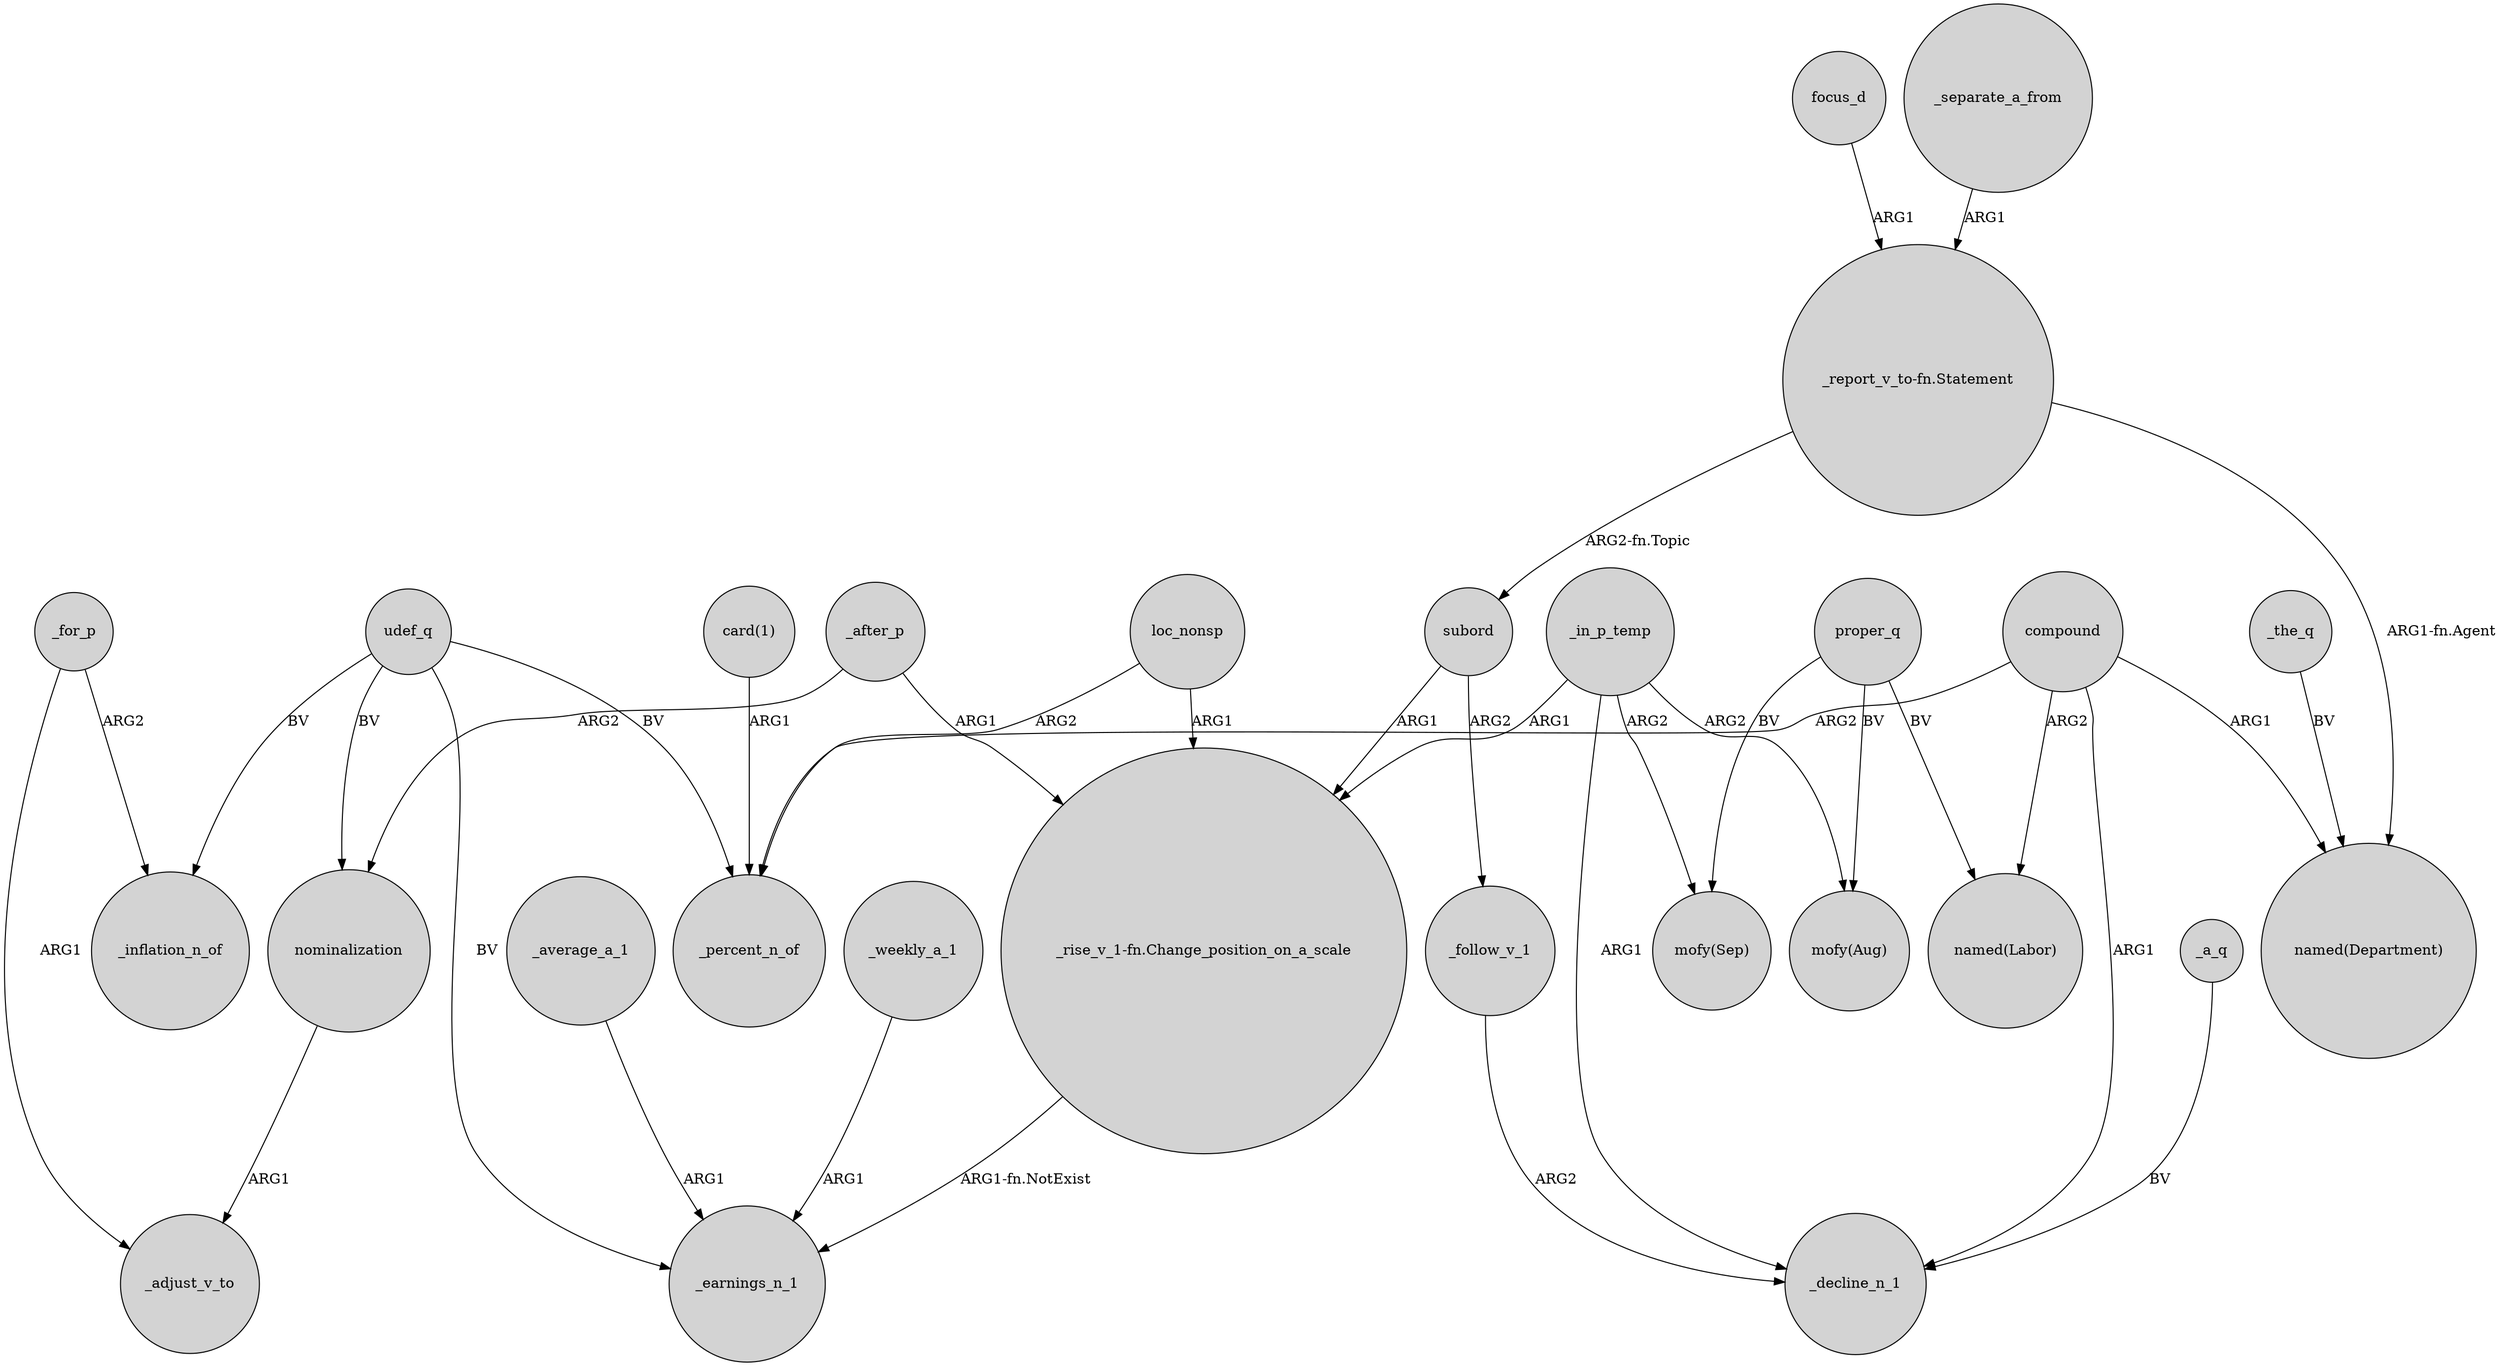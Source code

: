 digraph {
	node [shape=circle style=filled]
	"card(1)" -> _percent_n_of [label=ARG1]
	udef_q -> _inflation_n_of [label=BV]
	focus_d -> "_report_v_to-fn.Statement" [label=ARG1]
	_in_p_temp -> _decline_n_1 [label=ARG1]
	udef_q -> _earnings_n_1 [label=BV]
	_separate_a_from -> "_report_v_to-fn.Statement" [label=ARG1]
	subord -> _follow_v_1 [label=ARG2]
	_after_p -> "_rise_v_1-fn.Change_position_on_a_scale" [label=ARG1]
	"_report_v_to-fn.Statement" -> subord [label="ARG2-fn.Topic"]
	proper_q -> "mofy(Sep)" [label=BV]
	compound -> _percent_n_of [label=ARG2]
	nominalization -> _adjust_v_to [label=ARG1]
	"_report_v_to-fn.Statement" -> "named(Department)" [label="ARG1-fn.Agent"]
	_a_q -> _decline_n_1 [label=BV]
	compound -> "named(Labor)" [label=ARG2]
	_in_p_temp -> "mofy(Aug)" [label=ARG2]
	loc_nonsp -> _percent_n_of [label=ARG2]
	loc_nonsp -> "_rise_v_1-fn.Change_position_on_a_scale" [label=ARG1]
	proper_q -> "mofy(Aug)" [label=BV]
	_for_p -> _adjust_v_to [label=ARG1]
	"_rise_v_1-fn.Change_position_on_a_scale" -> _earnings_n_1 [label="ARG1-fn.NotExist"]
	_the_q -> "named(Department)" [label=BV]
	_for_p -> _inflation_n_of [label=ARG2]
	udef_q -> nominalization [label=BV]
	_average_a_1 -> _earnings_n_1 [label=ARG1]
	_weekly_a_1 -> _earnings_n_1 [label=ARG1]
	_follow_v_1 -> _decline_n_1 [label=ARG2]
	compound -> _decline_n_1 [label=ARG1]
	compound -> "named(Department)" [label=ARG1]
	udef_q -> _percent_n_of [label=BV]
	subord -> "_rise_v_1-fn.Change_position_on_a_scale" [label=ARG1]
	proper_q -> "named(Labor)" [label=BV]
	_after_p -> nominalization [label=ARG2]
	_in_p_temp -> "_rise_v_1-fn.Change_position_on_a_scale" [label=ARG1]
	_in_p_temp -> "mofy(Sep)" [label=ARG2]
}

